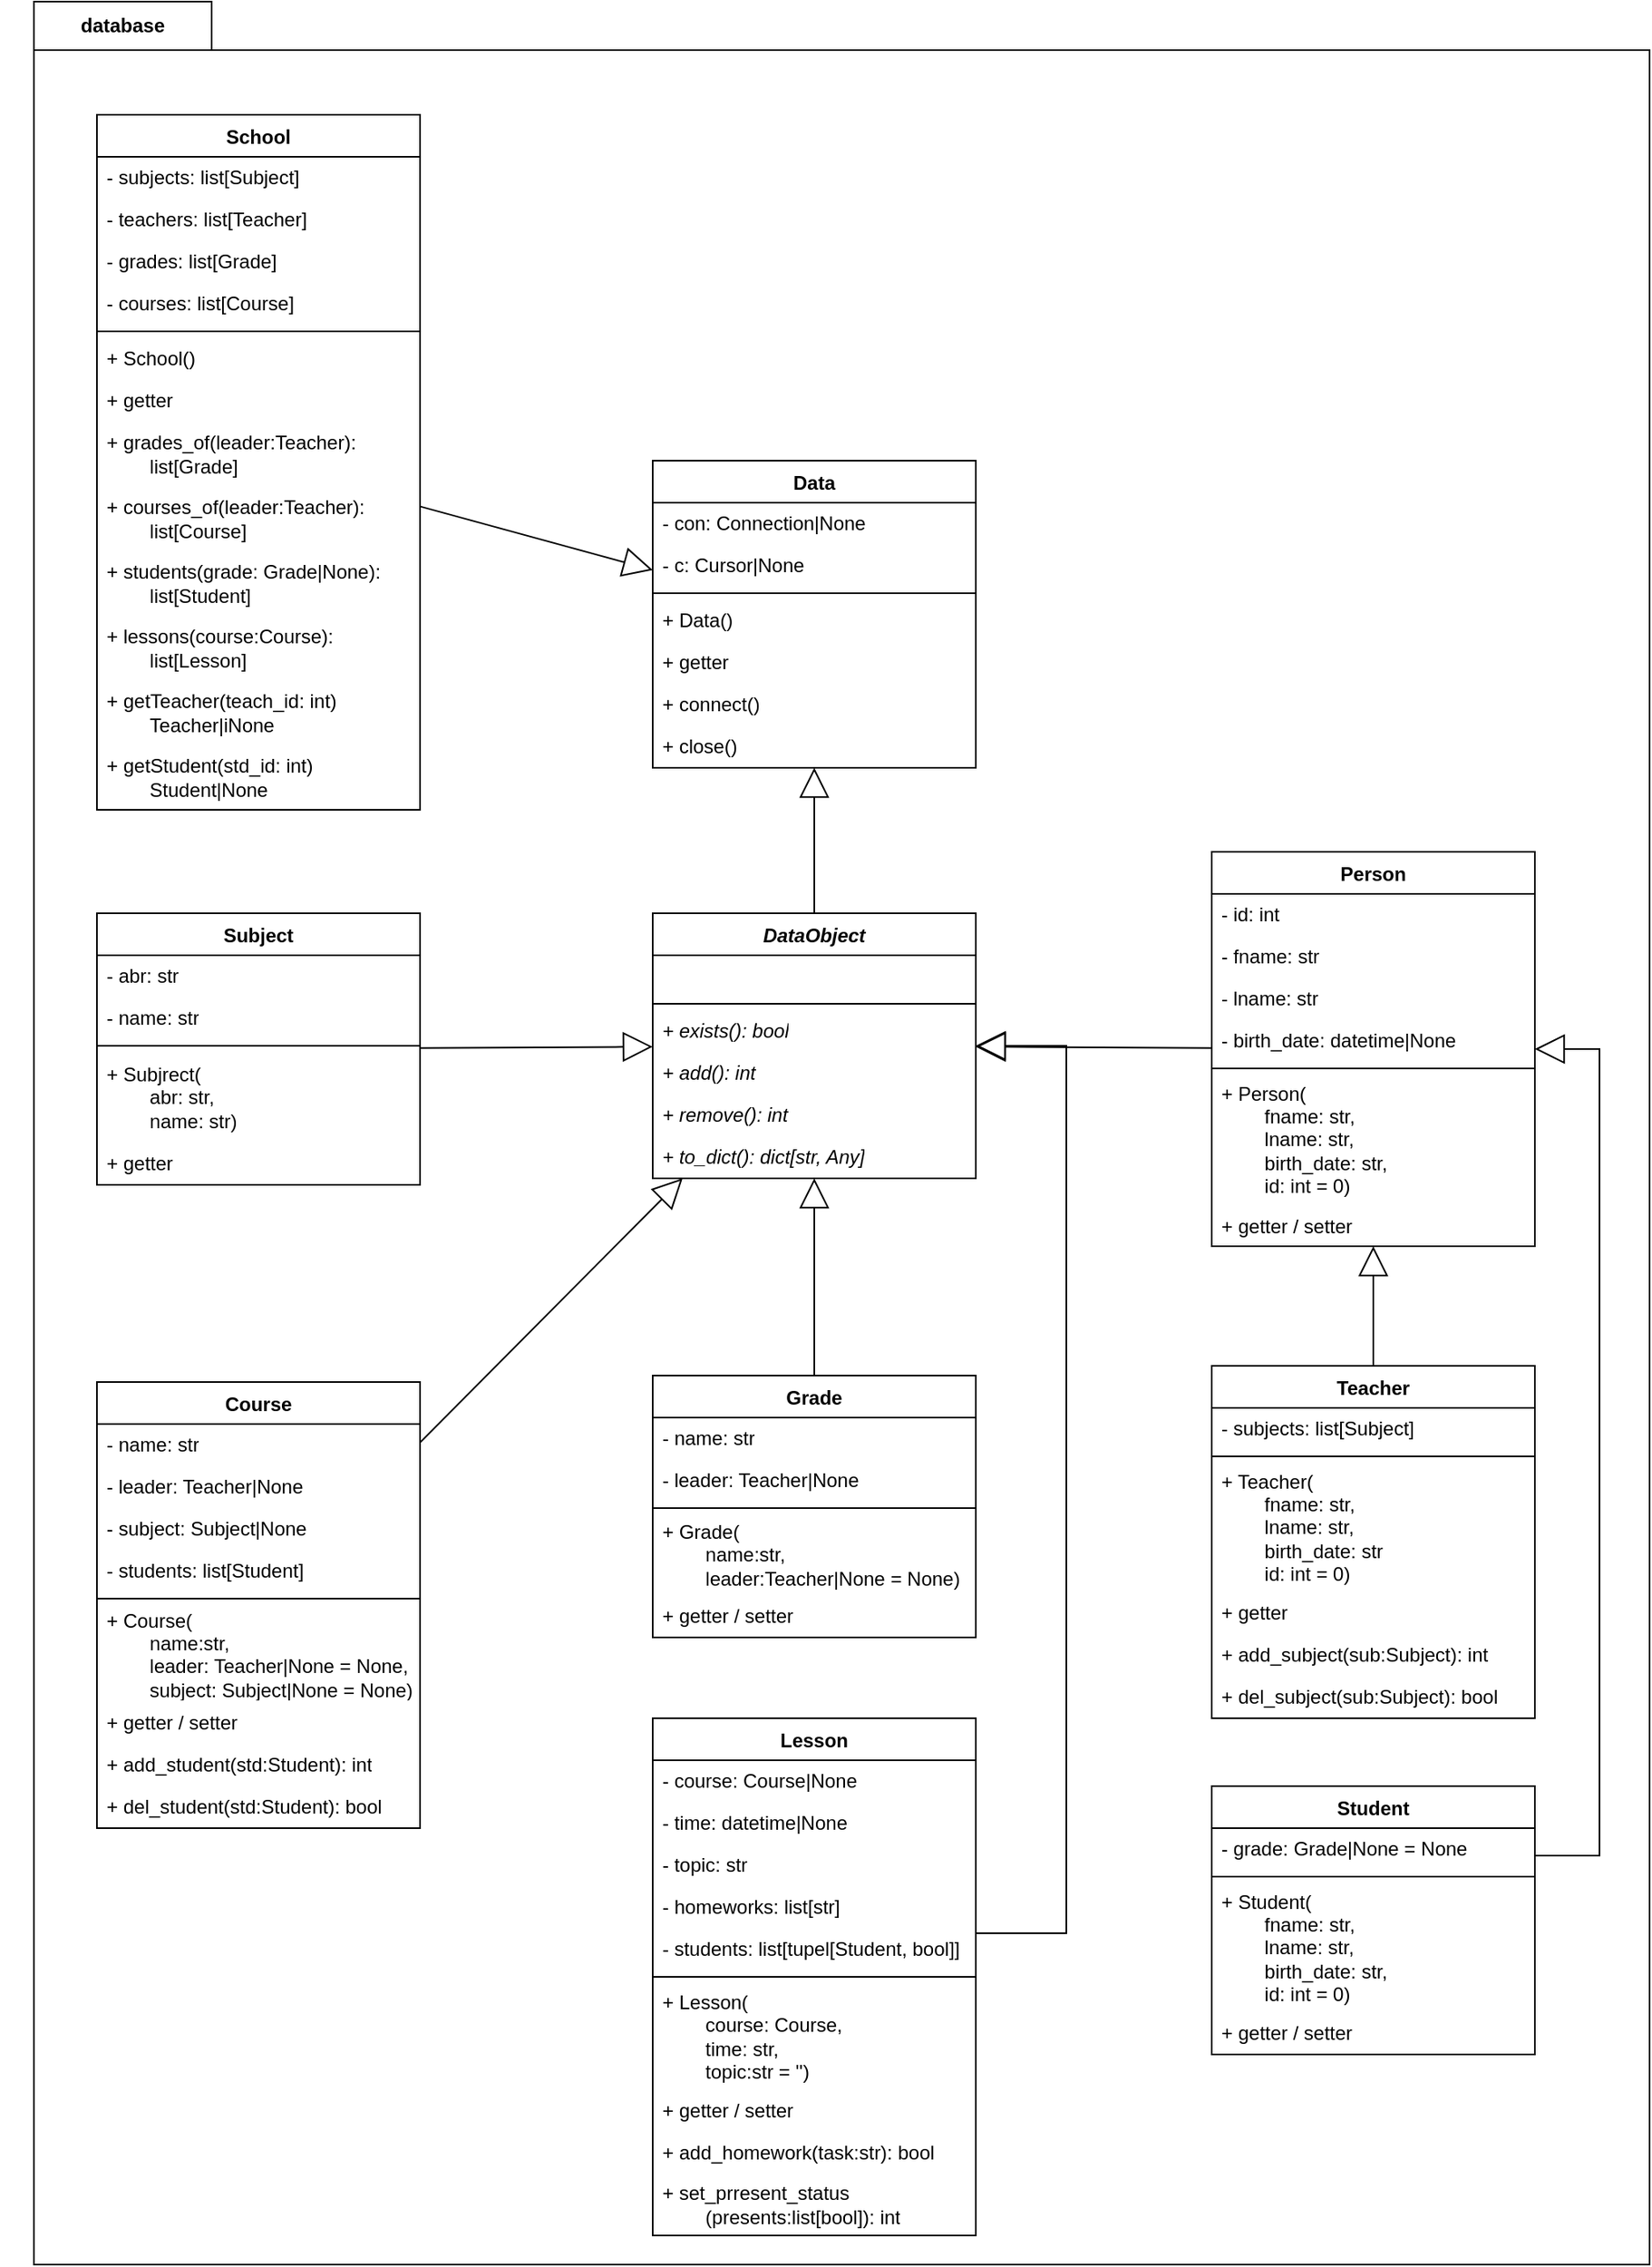 <mxfile version="26.2.14">
  <diagram name="Page-1" id="PVhxKs5UIoAoCetLRb1k">
    <mxGraphModel dx="1773" dy="617" grid="1" gridSize="10" guides="1" tooltips="1" connect="1" arrows="1" fold="1" page="1" pageScale="1" pageWidth="827" pageHeight="1169" math="0" shadow="0">
      <root>
        <mxCell id="0" />
        <mxCell id="1" parent="0" />
        <mxCell id="9JVvJ3Rt9GsTWxerm993-95" value="database" style="shape=folder;fontStyle=1;tabWidth=110;tabHeight=30;tabPosition=left;html=1;boundedLbl=1;labelInHeader=1;container=1;collapsible=0;whiteSpace=wrap;" parent="1" vertex="1">
          <mxGeometry x="-70" y="20" width="1000" height="1400" as="geometry" />
        </mxCell>
        <mxCell id="9JVvJ3Rt9GsTWxerm993-96" value="" style="html=1;strokeColor=none;resizeWidth=1;resizeHeight=1;fillColor=none;part=1;connectable=0;allowArrows=0;deletable=0;whiteSpace=wrap;" parent="9JVvJ3Rt9GsTWxerm993-95" vertex="1">
          <mxGeometry width="1000" relative="1" as="geometry">
            <mxPoint y="30" as="offset" />
          </mxGeometry>
        </mxCell>
        <mxCell id="9JVvJ3Rt9GsTWxerm993-97" value="" style="html=1;strokeColor=none;resizeWidth=1;resizeHeight=1;fillColor=none;part=1;connectable=0;allowArrows=0;deletable=0;whiteSpace=wrap;" parent="1" vertex="1">
          <mxGeometry x="-91" y="194" width="1010" height="6" as="geometry" />
        </mxCell>
        <mxCell id="9JVvJ3Rt9GsTWxerm993-98" value="Course" style="swimlane;fontStyle=1;align=center;verticalAlign=top;childLayout=stackLayout;horizontal=1;startSize=26;horizontalStack=0;resizeParent=1;resizeParentMax=0;resizeLast=0;collapsible=1;marginBottom=0;whiteSpace=wrap;html=1;" parent="1" vertex="1">
          <mxGeometry x="-31" y="874" width="200" height="276" as="geometry" />
        </mxCell>
        <mxCell id="9JVvJ3Rt9GsTWxerm993-99" value="- name: str" style="text;strokeColor=none;fillColor=none;align=left;verticalAlign=middle;spacingLeft=4;spacingRight=4;overflow=hidden;rotatable=0;points=[[0,0.5],[1,0.5]];portConstraint=eastwest;whiteSpace=wrap;html=1;" parent="9JVvJ3Rt9GsTWxerm993-98" vertex="1">
          <mxGeometry y="26" width="200" height="26" as="geometry" />
        </mxCell>
        <mxCell id="9JVvJ3Rt9GsTWxerm993-100" value="- leader: Teacher|None" style="text;strokeColor=none;fillColor=none;align=left;verticalAlign=middle;spacingLeft=4;spacingRight=4;overflow=hidden;rotatable=0;points=[[0,0.5],[1,0.5]];portConstraint=eastwest;whiteSpace=wrap;html=1;" parent="9JVvJ3Rt9GsTWxerm993-98" vertex="1">
          <mxGeometry y="52" width="200" height="26" as="geometry" />
        </mxCell>
        <mxCell id="9JVvJ3Rt9GsTWxerm993-101" value="- subject: Subject|None" style="text;strokeColor=none;fillColor=none;align=left;verticalAlign=middle;spacingLeft=4;spacingRight=4;overflow=hidden;rotatable=0;points=[[0,0.5],[1,0.5]];portConstraint=eastwest;whiteSpace=wrap;html=1;" parent="9JVvJ3Rt9GsTWxerm993-98" vertex="1">
          <mxGeometry y="78" width="200" height="26" as="geometry" />
        </mxCell>
        <mxCell id="9JVvJ3Rt9GsTWxerm993-102" value="- students: list[Student]" style="text;strokeColor=none;fillColor=none;align=left;verticalAlign=middle;spacingLeft=4;spacingRight=4;overflow=hidden;rotatable=0;points=[[0,0.5],[1,0.5]];portConstraint=eastwest;whiteSpace=wrap;html=1;" parent="9JVvJ3Rt9GsTWxerm993-98" vertex="1">
          <mxGeometry y="104" width="200" height="26" as="geometry" />
        </mxCell>
        <mxCell id="9JVvJ3Rt9GsTWxerm993-103" value="" style="line;strokeWidth=1;fillColor=none;align=left;verticalAlign=middle;spacingTop=-1;spacingLeft=3;spacingRight=3;rotatable=0;labelPosition=right;points=[];portConstraint=eastwest;strokeColor=inherit;" parent="9JVvJ3Rt9GsTWxerm993-98" vertex="1">
          <mxGeometry y="130" width="200" height="8" as="geometry" />
        </mxCell>
        <mxCell id="9JVvJ3Rt9GsTWxerm993-104" value="&lt;div&gt;+ Course(&lt;/div&gt;&lt;div&gt;&lt;span style=&quot;white-space: pre;&quot;&gt;&#x9;&lt;/span&gt;name:str,&lt;/div&gt;&lt;div&gt;&lt;span style=&quot;white-space: pre;&quot;&gt;&#x9;&lt;/span&gt;leader: Teacher|None = None,&lt;/div&gt;&lt;div&gt;&lt;span style=&quot;white-space: pre;&quot;&gt;&#x9;&lt;/span&gt;subject: Subject|None = None)&lt;br&gt;&lt;/div&gt;" style="text;strokeColor=none;fillColor=none;align=left;verticalAlign=middle;spacingLeft=4;spacingRight=4;overflow=hidden;rotatable=0;points=[[0,0.5],[1,0.5]];portConstraint=eastwest;whiteSpace=wrap;html=1;" parent="9JVvJ3Rt9GsTWxerm993-98" vertex="1">
          <mxGeometry y="138" width="200" height="60" as="geometry" />
        </mxCell>
        <mxCell id="9JVvJ3Rt9GsTWxerm993-105" value="+ getter / setter" style="text;strokeColor=none;fillColor=none;align=left;verticalAlign=middle;spacingLeft=4;spacingRight=4;overflow=hidden;rotatable=0;points=[[0,0.5],[1,0.5]];portConstraint=eastwest;whiteSpace=wrap;html=1;" parent="9JVvJ3Rt9GsTWxerm993-98" vertex="1">
          <mxGeometry y="198" width="200" height="26" as="geometry" />
        </mxCell>
        <mxCell id="9JVvJ3Rt9GsTWxerm993-106" value="+ add_student(std:Student): int" style="text;strokeColor=none;fillColor=none;align=left;verticalAlign=middle;spacingLeft=4;spacingRight=4;overflow=hidden;rotatable=0;points=[[0,0.5],[1,0.5]];portConstraint=eastwest;whiteSpace=wrap;html=1;" parent="9JVvJ3Rt9GsTWxerm993-98" vertex="1">
          <mxGeometry y="224" width="200" height="26" as="geometry" />
        </mxCell>
        <mxCell id="9JVvJ3Rt9GsTWxerm993-107" value="+ del_student(std:Student): bool" style="text;strokeColor=none;fillColor=none;align=left;verticalAlign=middle;spacingLeft=4;spacingRight=4;overflow=hidden;rotatable=0;points=[[0,0.5],[1,0.5]];portConstraint=eastwest;whiteSpace=wrap;html=1;" parent="9JVvJ3Rt9GsTWxerm993-98" vertex="1">
          <mxGeometry y="250" width="200" height="26" as="geometry" />
        </mxCell>
        <mxCell id="9JVvJ3Rt9GsTWxerm993-108" value="Student" style="swimlane;fontStyle=1;align=center;verticalAlign=top;childLayout=stackLayout;horizontal=1;startSize=26;horizontalStack=0;resizeParent=1;resizeParentMax=0;resizeLast=0;collapsible=1;marginBottom=0;whiteSpace=wrap;html=1;" parent="1" vertex="1">
          <mxGeometry x="659" y="1124" width="200" height="166" as="geometry" />
        </mxCell>
        <mxCell id="9JVvJ3Rt9GsTWxerm993-109" value="- grade: Grade|None = None" style="text;strokeColor=none;fillColor=none;align=left;verticalAlign=middle;spacingLeft=4;spacingRight=4;overflow=hidden;rotatable=0;points=[[0,0.5],[1,0.5]];portConstraint=eastwest;whiteSpace=wrap;html=1;" parent="9JVvJ3Rt9GsTWxerm993-108" vertex="1">
          <mxGeometry y="26" width="200" height="26" as="geometry" />
        </mxCell>
        <mxCell id="9JVvJ3Rt9GsTWxerm993-110" value="" style="line;strokeWidth=1;fillColor=none;align=left;verticalAlign=middle;spacingTop=-1;spacingLeft=3;spacingRight=3;rotatable=0;labelPosition=right;points=[];portConstraint=eastwest;strokeColor=inherit;" parent="9JVvJ3Rt9GsTWxerm993-108" vertex="1">
          <mxGeometry y="52" width="200" height="8" as="geometry" />
        </mxCell>
        <mxCell id="9JVvJ3Rt9GsTWxerm993-111" value="&lt;div&gt;+ Student(&lt;/div&gt;&lt;div&gt;&lt;span style=&quot;white-space: pre;&quot;&gt;&#x9;&lt;/span&gt;fname: str,&lt;/div&gt;&lt;div&gt;&lt;span style=&quot;white-space: pre;&quot;&gt;&#x9;&lt;/span&gt;lname: str,&lt;/div&gt;&lt;div&gt;&lt;span style=&quot;white-space: pre;&quot;&gt;&#x9;&lt;/span&gt;birth_date: str,&lt;/div&gt;&lt;div&gt;&lt;span style=&quot;white-space: pre;&quot;&gt;&#x9;&lt;/span&gt;id: int = 0)&lt;br&gt;&lt;/div&gt;" style="text;strokeColor=none;fillColor=none;align=left;verticalAlign=middle;spacingLeft=4;spacingRight=4;overflow=hidden;rotatable=0;points=[[0,0.5],[1,0.5]];portConstraint=eastwest;whiteSpace=wrap;html=1;" parent="9JVvJ3Rt9GsTWxerm993-108" vertex="1">
          <mxGeometry y="60" width="200" height="80" as="geometry" />
        </mxCell>
        <mxCell id="9JVvJ3Rt9GsTWxerm993-112" value="+ getter / setter" style="text;strokeColor=none;fillColor=none;align=left;verticalAlign=middle;spacingLeft=4;spacingRight=4;overflow=hidden;rotatable=0;points=[[0,0.5],[1,0.5]];portConstraint=eastwest;whiteSpace=wrap;html=1;" parent="9JVvJ3Rt9GsTWxerm993-108" vertex="1">
          <mxGeometry y="140" width="200" height="26" as="geometry" />
        </mxCell>
        <mxCell id="9JVvJ3Rt9GsTWxerm993-113" value="Data" style="swimlane;fontStyle=1;align=center;verticalAlign=top;childLayout=stackLayout;horizontal=1;startSize=26;horizontalStack=0;resizeParent=1;resizeParentMax=0;resizeLast=0;collapsible=1;marginBottom=0;whiteSpace=wrap;html=1;" parent="1" vertex="1">
          <mxGeometry x="313" y="304" width="200" height="190" as="geometry" />
        </mxCell>
        <mxCell id="9JVvJ3Rt9GsTWxerm993-115" value="- con: Connection|None" style="text;strokeColor=none;fillColor=none;align=left;verticalAlign=middle;spacingLeft=4;spacingRight=4;overflow=hidden;rotatable=0;points=[[0,0.5],[1,0.5]];portConstraint=eastwest;whiteSpace=wrap;html=1;" parent="9JVvJ3Rt9GsTWxerm993-113" vertex="1">
          <mxGeometry y="26" width="200" height="26" as="geometry" />
        </mxCell>
        <mxCell id="9JVvJ3Rt9GsTWxerm993-116" value="- c: Cursor|None" style="text;strokeColor=none;fillColor=none;align=left;verticalAlign=middle;spacingLeft=4;spacingRight=4;overflow=hidden;rotatable=0;points=[[0,0.5],[1,0.5]];portConstraint=eastwest;whiteSpace=wrap;html=1;" parent="9JVvJ3Rt9GsTWxerm993-113" vertex="1">
          <mxGeometry y="52" width="200" height="26" as="geometry" />
        </mxCell>
        <mxCell id="9JVvJ3Rt9GsTWxerm993-117" value="" style="line;strokeWidth=1;fillColor=none;align=left;verticalAlign=middle;spacingTop=-1;spacingLeft=3;spacingRight=3;rotatable=0;labelPosition=right;points=[];portConstraint=eastwest;strokeColor=inherit;" parent="9JVvJ3Rt9GsTWxerm993-113" vertex="1">
          <mxGeometry y="78" width="200" height="8" as="geometry" />
        </mxCell>
        <mxCell id="9JVvJ3Rt9GsTWxerm993-118" value="+ Data()" style="text;strokeColor=none;fillColor=none;align=left;verticalAlign=middle;spacingLeft=4;spacingRight=4;overflow=hidden;rotatable=0;points=[[0,0.5],[1,0.5]];portConstraint=eastwest;whiteSpace=wrap;html=1;" parent="9JVvJ3Rt9GsTWxerm993-113" vertex="1">
          <mxGeometry y="86" width="200" height="26" as="geometry" />
        </mxCell>
        <mxCell id="9JVvJ3Rt9GsTWxerm993-119" value="+ getter" style="text;strokeColor=none;fillColor=none;align=left;verticalAlign=middle;spacingLeft=4;spacingRight=4;overflow=hidden;rotatable=0;points=[[0,0.5],[1,0.5]];portConstraint=eastwest;whiteSpace=wrap;html=1;" parent="9JVvJ3Rt9GsTWxerm993-113" vertex="1">
          <mxGeometry y="112" width="200" height="26" as="geometry" />
        </mxCell>
        <mxCell id="9JVvJ3Rt9GsTWxerm993-120" value="+ connect()" style="text;strokeColor=none;fillColor=none;align=left;verticalAlign=middle;spacingLeft=4;spacingRight=4;overflow=hidden;rotatable=0;points=[[0,0.5],[1,0.5]];portConstraint=eastwest;whiteSpace=wrap;html=1;" parent="9JVvJ3Rt9GsTWxerm993-113" vertex="1">
          <mxGeometry y="138" width="200" height="26" as="geometry" />
        </mxCell>
        <mxCell id="9JVvJ3Rt9GsTWxerm993-121" value="+ close()" style="text;strokeColor=none;fillColor=none;align=left;verticalAlign=middle;spacingLeft=4;spacingRight=4;overflow=hidden;rotatable=0;points=[[0,0.5],[1,0.5]];portConstraint=eastwest;whiteSpace=wrap;html=1;" parent="9JVvJ3Rt9GsTWxerm993-113" vertex="1">
          <mxGeometry y="164" width="200" height="26" as="geometry" />
        </mxCell>
        <mxCell id="9JVvJ3Rt9GsTWxerm993-122" value="DataObject" style="swimlane;fontStyle=3;align=center;verticalAlign=top;childLayout=stackLayout;horizontal=1;startSize=26;horizontalStack=0;resizeParent=1;resizeParentMax=0;resizeLast=0;collapsible=1;marginBottom=0;whiteSpace=wrap;html=1;" parent="1" vertex="1">
          <mxGeometry x="313" y="584" width="200" height="164" as="geometry" />
        </mxCell>
        <mxCell id="9JVvJ3Rt9GsTWxerm993-123" value="&amp;nbsp;" style="text;strokeColor=none;fillColor=none;align=left;verticalAlign=middle;spacingLeft=4;spacingRight=4;overflow=hidden;rotatable=0;points=[[0,0.5],[1,0.5]];portConstraint=eastwest;whiteSpace=wrap;html=1;" parent="9JVvJ3Rt9GsTWxerm993-122" vertex="1">
          <mxGeometry y="26" width="200" height="26" as="geometry" />
        </mxCell>
        <mxCell id="9JVvJ3Rt9GsTWxerm993-124" value="" style="line;strokeWidth=1;fillColor=none;align=left;verticalAlign=middle;spacingTop=-1;spacingLeft=3;spacingRight=3;rotatable=0;labelPosition=right;points=[];portConstraint=eastwest;strokeColor=inherit;" parent="9JVvJ3Rt9GsTWxerm993-122" vertex="1">
          <mxGeometry y="52" width="200" height="8" as="geometry" />
        </mxCell>
        <mxCell id="9JVvJ3Rt9GsTWxerm993-125" value="+ exists(): bool" style="text;strokeColor=none;fillColor=none;align=left;verticalAlign=middle;spacingLeft=4;spacingRight=4;overflow=hidden;rotatable=0;points=[[0,0.5],[1,0.5]];portConstraint=eastwest;whiteSpace=wrap;html=1;fontStyle=2" parent="9JVvJ3Rt9GsTWxerm993-122" vertex="1">
          <mxGeometry y="60" width="200" height="26" as="geometry" />
        </mxCell>
        <mxCell id="9JVvJ3Rt9GsTWxerm993-126" value="+ add(): int" style="text;strokeColor=none;fillColor=none;align=left;verticalAlign=middle;spacingLeft=4;spacingRight=4;overflow=hidden;rotatable=0;points=[[0,0.5],[1,0.5]];portConstraint=eastwest;whiteSpace=wrap;html=1;fontStyle=2" parent="9JVvJ3Rt9GsTWxerm993-122" vertex="1">
          <mxGeometry y="86" width="200" height="26" as="geometry" />
        </mxCell>
        <mxCell id="9JVvJ3Rt9GsTWxerm993-127" value="+ remove(): int" style="text;strokeColor=none;fillColor=none;align=left;verticalAlign=middle;spacingLeft=4;spacingRight=4;overflow=hidden;rotatable=0;points=[[0,0.5],[1,0.5]];portConstraint=eastwest;whiteSpace=wrap;html=1;fontStyle=2" parent="9JVvJ3Rt9GsTWxerm993-122" vertex="1">
          <mxGeometry y="112" width="200" height="26" as="geometry" />
        </mxCell>
        <mxCell id="9JVvJ3Rt9GsTWxerm993-128" value="+ to_dict(): dict[str, Any]" style="text;strokeColor=none;fillColor=none;align=left;verticalAlign=middle;spacingLeft=4;spacingRight=4;overflow=hidden;rotatable=0;points=[[0,0.5],[1,0.5]];portConstraint=eastwest;whiteSpace=wrap;html=1;fontStyle=2" parent="9JVvJ3Rt9GsTWxerm993-122" vertex="1">
          <mxGeometry y="138" width="200" height="26" as="geometry" />
        </mxCell>
        <mxCell id="9JVvJ3Rt9GsTWxerm993-129" value="" style="endArrow=block;endSize=16;endFill=0;html=1;rounded=0;edgeStyle=orthogonalEdgeStyle;" parent="1" source="9JVvJ3Rt9GsTWxerm993-108" target="9JVvJ3Rt9GsTWxerm993-138" edge="1">
          <mxGeometry width="160" relative="1" as="geometry">
            <mxPoint x="603" y="1044" as="sourcePoint" />
            <mxPoint x="763" y="1044" as="targetPoint" />
            <Array as="points">
              <mxPoint x="899" y="1167" />
              <mxPoint x="899" y="668" />
            </Array>
          </mxGeometry>
        </mxCell>
        <mxCell id="9JVvJ3Rt9GsTWxerm993-130" value="" style="endArrow=block;endSize=16;endFill=0;html=1;rounded=0;" parent="1" source="9JVvJ3Rt9GsTWxerm993-122" target="9JVvJ3Rt9GsTWxerm993-113" edge="1">
          <mxGeometry width="160" relative="1" as="geometry">
            <mxPoint x="309" y="694" as="sourcePoint" />
            <mxPoint x="469" y="694" as="targetPoint" />
          </mxGeometry>
        </mxCell>
        <mxCell id="9JVvJ3Rt9GsTWxerm993-131" value="Subject" style="swimlane;fontStyle=1;align=center;verticalAlign=top;childLayout=stackLayout;horizontal=1;startSize=26;horizontalStack=0;resizeParent=1;resizeParentMax=0;resizeLast=0;collapsible=1;marginBottom=0;whiteSpace=wrap;html=1;" parent="1" vertex="1">
          <mxGeometry x="-31" y="584" width="200" height="168" as="geometry" />
        </mxCell>
        <mxCell id="9JVvJ3Rt9GsTWxerm993-132" value="- abr: str" style="text;strokeColor=none;fillColor=none;align=left;verticalAlign=middle;spacingLeft=4;spacingRight=4;overflow=hidden;rotatable=0;points=[[0,0.5],[1,0.5]];portConstraint=eastwest;whiteSpace=wrap;html=1;" parent="9JVvJ3Rt9GsTWxerm993-131" vertex="1">
          <mxGeometry y="26" width="200" height="26" as="geometry" />
        </mxCell>
        <mxCell id="9JVvJ3Rt9GsTWxerm993-133" value="- name: str" style="text;strokeColor=none;fillColor=none;align=left;verticalAlign=middle;spacingLeft=4;spacingRight=4;overflow=hidden;rotatable=0;points=[[0,0.5],[1,0.5]];portConstraint=eastwest;whiteSpace=wrap;html=1;" parent="9JVvJ3Rt9GsTWxerm993-131" vertex="1">
          <mxGeometry y="52" width="200" height="26" as="geometry" />
        </mxCell>
        <mxCell id="9JVvJ3Rt9GsTWxerm993-134" value="" style="line;strokeWidth=1;fillColor=none;align=left;verticalAlign=middle;spacingTop=-1;spacingLeft=3;spacingRight=3;rotatable=0;labelPosition=right;points=[];portConstraint=eastwest;strokeColor=inherit;" parent="9JVvJ3Rt9GsTWxerm993-131" vertex="1">
          <mxGeometry y="78" width="200" height="8" as="geometry" />
        </mxCell>
        <mxCell id="9JVvJ3Rt9GsTWxerm993-135" value="&lt;div&gt;+ Subjrect(&lt;/div&gt;&lt;div&gt;&lt;span style=&quot;white-space: pre;&quot;&gt;&#x9;&lt;/span&gt;abr: str,&lt;/div&gt;&lt;div&gt;&lt;span style=&quot;white-space: pre;&quot;&gt;&#x9;&lt;/span&gt;name: str)&lt;br&gt;&lt;/div&gt;" style="text;strokeColor=none;fillColor=none;align=left;verticalAlign=middle;spacingLeft=4;spacingRight=4;overflow=hidden;rotatable=0;points=[[0,0.5],[1,0.5]];portConstraint=eastwest;whiteSpace=wrap;html=1;" parent="9JVvJ3Rt9GsTWxerm993-131" vertex="1">
          <mxGeometry y="86" width="200" height="56" as="geometry" />
        </mxCell>
        <mxCell id="9JVvJ3Rt9GsTWxerm993-136" value="+ getter" style="text;strokeColor=none;fillColor=none;align=left;verticalAlign=middle;spacingLeft=4;spacingRight=4;overflow=hidden;rotatable=0;points=[[0,0.5],[1,0.5]];portConstraint=eastwest;whiteSpace=wrap;html=1;" parent="9JVvJ3Rt9GsTWxerm993-131" vertex="1">
          <mxGeometry y="142" width="200" height="26" as="geometry" />
        </mxCell>
        <mxCell id="9JVvJ3Rt9GsTWxerm993-137" value="" style="endArrow=block;endSize=16;endFill=0;html=1;rounded=0;" parent="1" source="9JVvJ3Rt9GsTWxerm993-131" target="9JVvJ3Rt9GsTWxerm993-122" edge="1">
          <mxGeometry width="160" relative="1" as="geometry">
            <mxPoint x="119" y="704" as="sourcePoint" />
            <mxPoint x="279" y="704" as="targetPoint" />
          </mxGeometry>
        </mxCell>
        <mxCell id="9JVvJ3Rt9GsTWxerm993-138" value="Person" style="swimlane;fontStyle=1;align=center;verticalAlign=top;childLayout=stackLayout;horizontal=1;startSize=26;horizontalStack=0;resizeParent=1;resizeParentMax=0;resizeLast=0;collapsible=1;marginBottom=0;whiteSpace=wrap;html=1;" parent="1" vertex="1">
          <mxGeometry x="659" y="546" width="200" height="244" as="geometry" />
        </mxCell>
        <mxCell id="9JVvJ3Rt9GsTWxerm993-139" value="- id: int" style="text;strokeColor=none;fillColor=none;align=left;verticalAlign=middle;spacingLeft=4;spacingRight=4;overflow=hidden;rotatable=0;points=[[0,0.5],[1,0.5]];portConstraint=eastwest;whiteSpace=wrap;html=1;" parent="9JVvJ3Rt9GsTWxerm993-138" vertex="1">
          <mxGeometry y="26" width="200" height="26" as="geometry" />
        </mxCell>
        <mxCell id="9JVvJ3Rt9GsTWxerm993-140" value="- fname: str" style="text;strokeColor=none;fillColor=none;align=left;verticalAlign=middle;spacingLeft=4;spacingRight=4;overflow=hidden;rotatable=0;points=[[0,0.5],[1,0.5]];portConstraint=eastwest;whiteSpace=wrap;html=1;" parent="9JVvJ3Rt9GsTWxerm993-138" vertex="1">
          <mxGeometry y="52" width="200" height="26" as="geometry" />
        </mxCell>
        <mxCell id="9JVvJ3Rt9GsTWxerm993-141" value="- lname: str" style="text;strokeColor=none;fillColor=none;align=left;verticalAlign=middle;spacingLeft=4;spacingRight=4;overflow=hidden;rotatable=0;points=[[0,0.5],[1,0.5]];portConstraint=eastwest;whiteSpace=wrap;html=1;" parent="9JVvJ3Rt9GsTWxerm993-138" vertex="1">
          <mxGeometry y="78" width="200" height="26" as="geometry" />
        </mxCell>
        <mxCell id="9JVvJ3Rt9GsTWxerm993-142" value="- birth_date: datetime|None" style="text;strokeColor=none;fillColor=none;align=left;verticalAlign=middle;spacingLeft=4;spacingRight=4;overflow=hidden;rotatable=0;points=[[0,0.5],[1,0.5]];portConstraint=eastwest;whiteSpace=wrap;html=1;" parent="9JVvJ3Rt9GsTWxerm993-138" vertex="1">
          <mxGeometry y="104" width="200" height="26" as="geometry" />
        </mxCell>
        <mxCell id="9JVvJ3Rt9GsTWxerm993-143" value="" style="line;strokeWidth=1;fillColor=none;align=left;verticalAlign=middle;spacingTop=-1;spacingLeft=3;spacingRight=3;rotatable=0;labelPosition=right;points=[];portConstraint=eastwest;strokeColor=inherit;" parent="9JVvJ3Rt9GsTWxerm993-138" vertex="1">
          <mxGeometry y="130" width="200" height="8" as="geometry" />
        </mxCell>
        <mxCell id="9JVvJ3Rt9GsTWxerm993-144" value="&lt;div&gt;+ Person(&lt;/div&gt;&lt;div&gt;&lt;span style=&quot;white-space: pre;&quot;&gt;&#x9;&lt;/span&gt;fname: str,&lt;/div&gt;&lt;div&gt;&lt;span style=&quot;white-space: pre;&quot;&gt;&#x9;&lt;/span&gt;lname: str,&lt;/div&gt;&lt;div&gt;&lt;span style=&quot;white-space: pre;&quot;&gt;&#x9;&lt;/span&gt;birth_date: str,&lt;/div&gt;&lt;div&gt;&lt;span style=&quot;white-space: pre;&quot;&gt;&#x9;&lt;/span&gt;id: int = 0)&lt;br&gt;&lt;/div&gt;" style="text;strokeColor=none;fillColor=none;align=left;verticalAlign=middle;spacingLeft=4;spacingRight=4;overflow=hidden;rotatable=0;points=[[0,0.5],[1,0.5]];portConstraint=eastwest;whiteSpace=wrap;html=1;" parent="9JVvJ3Rt9GsTWxerm993-138" vertex="1">
          <mxGeometry y="138" width="200" height="80" as="geometry" />
        </mxCell>
        <mxCell id="9JVvJ3Rt9GsTWxerm993-145" value="+ getter / setter" style="text;strokeColor=none;fillColor=none;align=left;verticalAlign=top;spacingLeft=4;spacingRight=4;overflow=hidden;rotatable=0;points=[[0,0.5],[1,0.5]];portConstraint=eastwest;whiteSpace=wrap;html=1;" parent="9JVvJ3Rt9GsTWxerm993-138" vertex="1">
          <mxGeometry y="218" width="200" height="26" as="geometry" />
        </mxCell>
        <mxCell id="9JVvJ3Rt9GsTWxerm993-146" value="" style="endArrow=block;endSize=16;endFill=0;html=1;rounded=0;" parent="1" source="9JVvJ3Rt9GsTWxerm993-138" target="9JVvJ3Rt9GsTWxerm993-122" edge="1">
          <mxGeometry width="160" relative="1" as="geometry">
            <mxPoint x="413" y="814" as="sourcePoint" />
            <mxPoint x="573" y="814" as="targetPoint" />
          </mxGeometry>
        </mxCell>
        <mxCell id="9JVvJ3Rt9GsTWxerm993-147" value="Teacher" style="swimlane;fontStyle=1;align=center;verticalAlign=top;childLayout=stackLayout;horizontal=1;startSize=26;horizontalStack=0;resizeParent=1;resizeParentMax=0;resizeLast=0;collapsible=1;marginBottom=0;whiteSpace=wrap;html=1;" parent="1" vertex="1">
          <mxGeometry x="659" y="864" width="200" height="218" as="geometry" />
        </mxCell>
        <mxCell id="9JVvJ3Rt9GsTWxerm993-148" value="- subjects: list[Subject]" style="text;strokeColor=none;fillColor=none;align=left;verticalAlign=middle;spacingLeft=4;spacingRight=4;overflow=hidden;rotatable=0;points=[[0,0.5],[1,0.5]];portConstraint=eastwest;whiteSpace=wrap;html=1;" parent="9JVvJ3Rt9GsTWxerm993-147" vertex="1">
          <mxGeometry y="26" width="200" height="26" as="geometry" />
        </mxCell>
        <mxCell id="9JVvJ3Rt9GsTWxerm993-149" value="" style="line;strokeWidth=1;fillColor=none;align=left;verticalAlign=middle;spacingTop=-1;spacingLeft=3;spacingRight=3;rotatable=0;labelPosition=right;points=[];portConstraint=eastwest;strokeColor=inherit;" parent="9JVvJ3Rt9GsTWxerm993-147" vertex="1">
          <mxGeometry y="52" width="200" height="8" as="geometry" />
        </mxCell>
        <mxCell id="9JVvJ3Rt9GsTWxerm993-150" value="&lt;div&gt;+ Teacher(&lt;/div&gt;&lt;div&gt;&lt;span style=&quot;white-space: pre;&quot;&gt;&#x9;&lt;/span&gt;fname: str,&lt;/div&gt;&lt;div&gt;&lt;span style=&quot;white-space: pre;&quot;&gt;&#x9;&lt;/span&gt;lname: str,&lt;/div&gt;&lt;div&gt;&lt;span style=&quot;white-space: pre;&quot;&gt;&#x9;&lt;/span&gt;birth_date: str&lt;/div&gt;&lt;div&gt;&lt;span style=&quot;white-space: pre;&quot;&gt;&#x9;&lt;/span&gt;id: int = 0)&lt;br&gt;&lt;/div&gt;" style="text;strokeColor=none;fillColor=none;align=left;verticalAlign=middle;spacingLeft=4;spacingRight=4;overflow=hidden;rotatable=0;points=[[0,0.5],[1,0.5]];portConstraint=eastwest;whiteSpace=wrap;html=1;" parent="9JVvJ3Rt9GsTWxerm993-147" vertex="1">
          <mxGeometry y="60" width="200" height="80" as="geometry" />
        </mxCell>
        <mxCell id="9JVvJ3Rt9GsTWxerm993-151" value="+ getter" style="text;strokeColor=none;fillColor=none;align=left;verticalAlign=middle;spacingLeft=4;spacingRight=4;overflow=hidden;rotatable=0;points=[[0,0.5],[1,0.5]];portConstraint=eastwest;whiteSpace=wrap;html=1;" parent="9JVvJ3Rt9GsTWxerm993-147" vertex="1">
          <mxGeometry y="140" width="200" height="26" as="geometry" />
        </mxCell>
        <mxCell id="9JVvJ3Rt9GsTWxerm993-152" value="+ add_subject(sub:Subject): int" style="text;strokeColor=none;fillColor=none;align=left;verticalAlign=middle;spacingLeft=4;spacingRight=4;overflow=hidden;rotatable=0;points=[[0,0.5],[1,0.5]];portConstraint=eastwest;whiteSpace=wrap;html=1;" parent="9JVvJ3Rt9GsTWxerm993-147" vertex="1">
          <mxGeometry y="166" width="200" height="26" as="geometry" />
        </mxCell>
        <mxCell id="9JVvJ3Rt9GsTWxerm993-153" value="+ del_subject(sub:Subject): bool" style="text;strokeColor=none;fillColor=none;align=left;verticalAlign=middle;spacingLeft=4;spacingRight=4;overflow=hidden;rotatable=0;points=[[0,0.5],[1,0.5]];portConstraint=eastwest;whiteSpace=wrap;html=1;" parent="9JVvJ3Rt9GsTWxerm993-147" vertex="1">
          <mxGeometry y="192" width="200" height="26" as="geometry" />
        </mxCell>
        <mxCell id="9JVvJ3Rt9GsTWxerm993-154" value="" style="endArrow=block;endSize=16;endFill=0;html=1;rounded=0;" parent="1" source="9JVvJ3Rt9GsTWxerm993-147" target="9JVvJ3Rt9GsTWxerm993-138" edge="1">
          <mxGeometry width="160" relative="1" as="geometry">
            <mxPoint x="603" y="804" as="sourcePoint" />
            <mxPoint x="763" y="804" as="targetPoint" />
          </mxGeometry>
        </mxCell>
        <mxCell id="9JVvJ3Rt9GsTWxerm993-155" value="Grade" style="swimlane;fontStyle=1;align=center;verticalAlign=top;childLayout=stackLayout;horizontal=1;startSize=26;horizontalStack=0;resizeParent=1;resizeParentMax=0;resizeLast=0;collapsible=1;marginBottom=0;whiteSpace=wrap;html=1;" parent="1" vertex="1">
          <mxGeometry x="313" y="870" width="200" height="162" as="geometry" />
        </mxCell>
        <mxCell id="9JVvJ3Rt9GsTWxerm993-156" value="- name: str" style="text;strokeColor=none;fillColor=none;align=left;verticalAlign=middle;spacingLeft=4;spacingRight=4;overflow=hidden;rotatable=0;points=[[0,0.5],[1,0.5]];portConstraint=eastwest;whiteSpace=wrap;html=1;" parent="9JVvJ3Rt9GsTWxerm993-155" vertex="1">
          <mxGeometry y="26" width="200" height="26" as="geometry" />
        </mxCell>
        <mxCell id="9JVvJ3Rt9GsTWxerm993-157" value="- leader: Teacher|None" style="text;strokeColor=none;fillColor=none;align=left;verticalAlign=middle;spacingLeft=4;spacingRight=4;overflow=hidden;rotatable=0;points=[[0,0.5],[1,0.5]];portConstraint=eastwest;whiteSpace=wrap;html=1;" parent="9JVvJ3Rt9GsTWxerm993-155" vertex="1">
          <mxGeometry y="52" width="200" height="26" as="geometry" />
        </mxCell>
        <mxCell id="9JVvJ3Rt9GsTWxerm993-158" value="" style="line;strokeWidth=1;fillColor=none;align=left;verticalAlign=middle;spacingTop=-1;spacingLeft=3;spacingRight=3;rotatable=0;labelPosition=right;points=[];portConstraint=eastwest;strokeColor=inherit;" parent="9JVvJ3Rt9GsTWxerm993-155" vertex="1">
          <mxGeometry y="78" width="200" height="8" as="geometry" />
        </mxCell>
        <mxCell id="9JVvJ3Rt9GsTWxerm993-159" value="&lt;div&gt;+ Grade(&lt;/div&gt;&lt;div&gt;&lt;span style=&quot;white-space: pre;&quot;&gt;&#x9;&lt;/span&gt;name:str,&lt;/div&gt;&lt;div&gt;&lt;span style=&quot;white-space: pre;&quot;&gt;&#x9;&lt;/span&gt;leader:Teacher|None = None)&lt;/div&gt;" style="text;strokeColor=none;fillColor=none;align=left;verticalAlign=middle;spacingLeft=4;spacingRight=4;overflow=hidden;rotatable=0;points=[[0,0.5],[1,0.5]];portConstraint=eastwest;whiteSpace=wrap;html=1;" parent="9JVvJ3Rt9GsTWxerm993-155" vertex="1">
          <mxGeometry y="86" width="200" height="50" as="geometry" />
        </mxCell>
        <mxCell id="9JVvJ3Rt9GsTWxerm993-160" value="+ getter / setter" style="text;strokeColor=none;fillColor=none;align=left;verticalAlign=middle;spacingLeft=4;spacingRight=4;overflow=hidden;rotatable=0;points=[[0,0.5],[1,0.5]];portConstraint=eastwest;whiteSpace=wrap;html=1;" parent="9JVvJ3Rt9GsTWxerm993-155" vertex="1">
          <mxGeometry y="136" width="200" height="26" as="geometry" />
        </mxCell>
        <mxCell id="9JVvJ3Rt9GsTWxerm993-161" value="" style="endArrow=block;endSize=16;endFill=0;html=1;rounded=0;" parent="1" source="9JVvJ3Rt9GsTWxerm993-155" target="9JVvJ3Rt9GsTWxerm993-122" edge="1">
          <mxGeometry width="160" relative="1" as="geometry">
            <mxPoint x="257" y="790" as="sourcePoint" />
            <mxPoint x="417" y="790" as="targetPoint" />
          </mxGeometry>
        </mxCell>
        <mxCell id="9JVvJ3Rt9GsTWxerm993-162" value="School" style="swimlane;fontStyle=1;align=center;verticalAlign=top;childLayout=stackLayout;horizontal=1;startSize=26;horizontalStack=0;resizeParent=1;resizeParentMax=0;resizeLast=0;collapsible=1;marginBottom=0;whiteSpace=wrap;html=1;" parent="1" vertex="1">
          <mxGeometry x="-31" y="90" width="200" height="430" as="geometry" />
        </mxCell>
        <mxCell id="9JVvJ3Rt9GsTWxerm993-163" value="- subjects: list[Subject]" style="text;strokeColor=none;fillColor=none;align=left;verticalAlign=middle;spacingLeft=4;spacingRight=4;overflow=hidden;rotatable=0;points=[[0,0.5],[1,0.5]];portConstraint=eastwest;whiteSpace=wrap;html=1;" parent="9JVvJ3Rt9GsTWxerm993-162" vertex="1">
          <mxGeometry y="26" width="200" height="26" as="geometry" />
        </mxCell>
        <mxCell id="9JVvJ3Rt9GsTWxerm993-164" value="- teachers: list[Teacher]" style="text;strokeColor=none;fillColor=none;align=left;verticalAlign=middle;spacingLeft=4;spacingRight=4;overflow=hidden;rotatable=0;points=[[0,0.5],[1,0.5]];portConstraint=eastwest;whiteSpace=wrap;html=1;" parent="9JVvJ3Rt9GsTWxerm993-162" vertex="1">
          <mxGeometry y="52" width="200" height="26" as="geometry" />
        </mxCell>
        <mxCell id="9JVvJ3Rt9GsTWxerm993-165" value="- grades: list[Grade]" style="text;strokeColor=none;fillColor=none;align=left;verticalAlign=middle;spacingLeft=4;spacingRight=4;overflow=hidden;rotatable=0;points=[[0,0.5],[1,0.5]];portConstraint=eastwest;whiteSpace=wrap;html=1;" parent="9JVvJ3Rt9GsTWxerm993-162" vertex="1">
          <mxGeometry y="78" width="200" height="26" as="geometry" />
        </mxCell>
        <mxCell id="9JVvJ3Rt9GsTWxerm993-166" value="- courses: list[Course]" style="text;strokeColor=none;fillColor=none;align=left;verticalAlign=middle;spacingLeft=4;spacingRight=4;overflow=hidden;rotatable=0;points=[[0,0.5],[1,0.5]];portConstraint=eastwest;whiteSpace=wrap;html=1;" parent="9JVvJ3Rt9GsTWxerm993-162" vertex="1">
          <mxGeometry y="104" width="200" height="26" as="geometry" />
        </mxCell>
        <mxCell id="9JVvJ3Rt9GsTWxerm993-167" value="" style="line;strokeWidth=1;fillColor=none;align=left;verticalAlign=middle;spacingTop=-1;spacingLeft=3;spacingRight=3;rotatable=0;labelPosition=right;points=[];portConstraint=eastwest;strokeColor=inherit;" parent="9JVvJ3Rt9GsTWxerm993-162" vertex="1">
          <mxGeometry y="130" width="200" height="8" as="geometry" />
        </mxCell>
        <mxCell id="9JVvJ3Rt9GsTWxerm993-168" value="+ School()" style="text;strokeColor=none;fillColor=none;align=left;verticalAlign=middle;spacingLeft=4;spacingRight=4;overflow=hidden;rotatable=0;points=[[0,0.5],[1,0.5]];portConstraint=eastwest;whiteSpace=wrap;html=1;" parent="9JVvJ3Rt9GsTWxerm993-162" vertex="1">
          <mxGeometry y="138" width="200" height="26" as="geometry" />
        </mxCell>
        <mxCell id="9JVvJ3Rt9GsTWxerm993-169" value="+ getter" style="text;strokeColor=none;fillColor=none;align=left;verticalAlign=middle;spacingLeft=4;spacingRight=4;overflow=hidden;rotatable=0;points=[[0,0.5],[1,0.5]];portConstraint=eastwest;whiteSpace=wrap;html=1;" parent="9JVvJ3Rt9GsTWxerm993-162" vertex="1">
          <mxGeometry y="164" width="200" height="26" as="geometry" />
        </mxCell>
        <mxCell id="9JVvJ3Rt9GsTWxerm993-170" value="&lt;div&gt;+ grades_of(leader:Teacher):&lt;/div&gt;&lt;div&gt;&lt;span style=&quot;white-space: pre;&quot;&gt;&#x9;&lt;/span&gt;list[Grade]&lt;br&gt;&lt;/div&gt;" style="text;strokeColor=none;fillColor=none;align=left;verticalAlign=middle;spacingLeft=4;spacingRight=4;overflow=hidden;rotatable=0;points=[[0,0.5],[1,0.5]];portConstraint=eastwest;whiteSpace=wrap;html=1;" parent="9JVvJ3Rt9GsTWxerm993-162" vertex="1">
          <mxGeometry y="190" width="200" height="40" as="geometry" />
        </mxCell>
        <mxCell id="9JVvJ3Rt9GsTWxerm993-171" value="&lt;div&gt;+ courses_of(leader:Teacher):&lt;/div&gt;&lt;div&gt;&lt;span style=&quot;white-space: pre;&quot;&gt;&#x9;&lt;/span&gt;list[Course]&lt;br&gt;&lt;/div&gt;" style="text;strokeColor=none;fillColor=none;align=left;verticalAlign=middle;spacingLeft=4;spacingRight=4;overflow=hidden;rotatable=0;points=[[0,0.5],[1,0.5]];portConstraint=eastwest;whiteSpace=wrap;html=1;" parent="9JVvJ3Rt9GsTWxerm993-162" vertex="1">
          <mxGeometry y="230" width="200" height="40" as="geometry" />
        </mxCell>
        <mxCell id="9JVvJ3Rt9GsTWxerm993-172" value="&lt;div&gt;+ students(grade: Grade|None):&lt;/div&gt;&lt;div&gt;&lt;span style=&quot;white-space: pre;&quot;&gt;&#x9;&lt;/span&gt;list[Student]&lt;br&gt;&lt;/div&gt;" style="text;strokeColor=none;fillColor=none;align=left;verticalAlign=middle;spacingLeft=4;spacingRight=4;overflow=hidden;rotatable=0;points=[[0,0.5],[1,0.5]];portConstraint=eastwest;whiteSpace=wrap;html=1;" parent="9JVvJ3Rt9GsTWxerm993-162" vertex="1">
          <mxGeometry y="270" width="200" height="40" as="geometry" />
        </mxCell>
        <mxCell id="9JVvJ3Rt9GsTWxerm993-173" value="&lt;div&gt;+ lessons(course:Course):&lt;/div&gt;&lt;div&gt;&lt;span style=&quot;white-space: pre;&quot;&gt;&#x9;&lt;/span&gt;list[Lesson]&lt;br&gt;&lt;/div&gt;" style="text;strokeColor=none;fillColor=none;align=left;verticalAlign=middle;spacingLeft=4;spacingRight=4;overflow=hidden;rotatable=0;points=[[0,0.5],[1,0.5]];portConstraint=eastwest;whiteSpace=wrap;html=1;" parent="9JVvJ3Rt9GsTWxerm993-162" vertex="1">
          <mxGeometry y="310" width="200" height="40" as="geometry" />
        </mxCell>
        <mxCell id="9JVvJ3Rt9GsTWxerm993-174" value="&lt;div&gt;+ getTeacher(teach_id: int)&lt;/div&gt;&lt;div&gt;&lt;span style=&quot;white-space: pre;&quot;&gt;&#x9;&lt;/span&gt;Teacher|iNone&lt;br&gt;&lt;/div&gt;" style="text;strokeColor=none;fillColor=none;align=left;verticalAlign=middle;spacingLeft=4;spacingRight=4;overflow=hidden;rotatable=0;points=[[0,0.5],[1,0.5]];portConstraint=eastwest;whiteSpace=wrap;html=1;" parent="9JVvJ3Rt9GsTWxerm993-162" vertex="1">
          <mxGeometry y="350" width="200" height="40" as="geometry" />
        </mxCell>
        <mxCell id="9JVvJ3Rt9GsTWxerm993-175" value="&lt;div&gt;+ getStudent(std_id: int)&lt;/div&gt;&lt;div&gt;&lt;span style=&quot;white-space: pre;&quot;&gt;&#x9;&lt;/span&gt;Student|None&lt;br&gt;&lt;/div&gt;" style="text;strokeColor=none;fillColor=none;align=left;verticalAlign=middle;spacingLeft=4;spacingRight=4;overflow=hidden;rotatable=0;points=[[0,0.5],[1,0.5]];portConstraint=eastwest;whiteSpace=wrap;html=1;" parent="9JVvJ3Rt9GsTWxerm993-162" vertex="1">
          <mxGeometry y="390" width="200" height="40" as="geometry" />
        </mxCell>
        <mxCell id="9JVvJ3Rt9GsTWxerm993-176" value="" style="endArrow=block;endSize=16;endFill=0;html=1;rounded=0;" parent="1" source="9JVvJ3Rt9GsTWxerm993-162" target="9JVvJ3Rt9GsTWxerm993-113" edge="1">
          <mxGeometry width="160" relative="1" as="geometry">
            <mxPoint x="59.0" y="264" as="sourcePoint" />
            <mxPoint x="69" y="244" as="targetPoint" />
          </mxGeometry>
        </mxCell>
        <mxCell id="9JVvJ3Rt9GsTWxerm993-177" value="" style="endArrow=block;endSize=16;endFill=0;html=1;rounded=0;" parent="1" source="9JVvJ3Rt9GsTWxerm993-98" target="9JVvJ3Rt9GsTWxerm993-122" edge="1">
          <mxGeometry width="160" relative="1" as="geometry">
            <mxPoint x="69.0" y="834" as="sourcePoint" />
            <mxPoint x="79" y="814" as="targetPoint" />
          </mxGeometry>
        </mxCell>
        <mxCell id="9JVvJ3Rt9GsTWxerm993-178" value="Lesson" style="swimlane;fontStyle=1;align=center;verticalAlign=top;childLayout=stackLayout;horizontal=1;startSize=26;horizontalStack=0;resizeParent=1;resizeParentMax=0;resizeLast=0;collapsible=1;marginBottom=0;whiteSpace=wrap;html=1;" parent="1" vertex="1">
          <mxGeometry x="313" y="1082" width="200" height="320" as="geometry" />
        </mxCell>
        <mxCell id="9JVvJ3Rt9GsTWxerm993-179" value="- course: Course|None" style="text;strokeColor=none;fillColor=none;align=left;verticalAlign=middle;spacingLeft=4;spacingRight=4;overflow=hidden;rotatable=0;points=[[0,0.5],[1,0.5]];portConstraint=eastwest;whiteSpace=wrap;html=1;" parent="9JVvJ3Rt9GsTWxerm993-178" vertex="1">
          <mxGeometry y="26" width="200" height="26" as="geometry" />
        </mxCell>
        <mxCell id="9JVvJ3Rt9GsTWxerm993-180" value="- time: datetime|None" style="text;strokeColor=none;fillColor=none;align=left;verticalAlign=middle;spacingLeft=4;spacingRight=4;overflow=hidden;rotatable=0;points=[[0,0.5],[1,0.5]];portConstraint=eastwest;whiteSpace=wrap;html=1;" parent="9JVvJ3Rt9GsTWxerm993-178" vertex="1">
          <mxGeometry y="52" width="200" height="26" as="geometry" />
        </mxCell>
        <mxCell id="9JVvJ3Rt9GsTWxerm993-181" value="- topic: str" style="text;strokeColor=none;fillColor=none;align=left;verticalAlign=middle;spacingLeft=4;spacingRight=4;overflow=hidden;rotatable=0;points=[[0,0.5],[1,0.5]];portConstraint=eastwest;whiteSpace=wrap;html=1;" parent="9JVvJ3Rt9GsTWxerm993-178" vertex="1">
          <mxGeometry y="78" width="200" height="26" as="geometry" />
        </mxCell>
        <mxCell id="9JVvJ3Rt9GsTWxerm993-182" value="- homeworks: list[str]" style="text;strokeColor=none;fillColor=none;align=left;verticalAlign=middle;spacingLeft=4;spacingRight=4;overflow=hidden;rotatable=0;points=[[0,0.5],[1,0.5]];portConstraint=eastwest;whiteSpace=wrap;html=1;" parent="9JVvJ3Rt9GsTWxerm993-178" vertex="1">
          <mxGeometry y="104" width="200" height="26" as="geometry" />
        </mxCell>
        <mxCell id="9JVvJ3Rt9GsTWxerm993-183" value="- students: list[tupel[Student, bool]]" style="text;strokeColor=none;fillColor=none;align=left;verticalAlign=middle;spacingLeft=4;spacingRight=4;overflow=hidden;rotatable=0;points=[[0,0.5],[1,0.5]];portConstraint=eastwest;whiteSpace=wrap;html=1;" parent="9JVvJ3Rt9GsTWxerm993-178" vertex="1">
          <mxGeometry y="130" width="200" height="26" as="geometry" />
        </mxCell>
        <mxCell id="9JVvJ3Rt9GsTWxerm993-184" value="" style="line;strokeWidth=1;fillColor=none;align=left;verticalAlign=middle;spacingTop=-1;spacingLeft=3;spacingRight=3;rotatable=0;labelPosition=right;points=[];portConstraint=eastwest;strokeColor=inherit;" parent="9JVvJ3Rt9GsTWxerm993-178" vertex="1">
          <mxGeometry y="156" width="200" height="8" as="geometry" />
        </mxCell>
        <mxCell id="9JVvJ3Rt9GsTWxerm993-185" value="&lt;div&gt;+ Lesson(&lt;/div&gt;&lt;div&gt;&lt;span style=&quot;white-space: pre;&quot;&gt;&#x9;&lt;/span&gt;course: Course,&lt;/div&gt;&lt;div&gt;&lt;span style=&quot;white-space: pre;&quot;&gt;&#x9;&lt;/span&gt;time: str,&lt;/div&gt;&lt;div&gt;&lt;span style=&quot;white-space: pre;&quot;&gt;&#x9;&lt;/span&gt;topic:str = &#39;&#39;)&lt;br&gt;&lt;/div&gt;" style="text;strokeColor=none;fillColor=none;align=left;verticalAlign=middle;spacingLeft=4;spacingRight=4;overflow=hidden;rotatable=0;points=[[0,0.5],[1,0.5]];portConstraint=eastwest;whiteSpace=wrap;html=1;" parent="9JVvJ3Rt9GsTWxerm993-178" vertex="1">
          <mxGeometry y="164" width="200" height="66" as="geometry" />
        </mxCell>
        <mxCell id="9JVvJ3Rt9GsTWxerm993-186" value="+ getter / setter" style="text;strokeColor=none;fillColor=none;align=left;verticalAlign=middle;spacingLeft=4;spacingRight=4;overflow=hidden;rotatable=0;points=[[0,0.5],[1,0.5]];portConstraint=eastwest;whiteSpace=wrap;html=1;" parent="9JVvJ3Rt9GsTWxerm993-178" vertex="1">
          <mxGeometry y="230" width="200" height="26" as="geometry" />
        </mxCell>
        <mxCell id="9JVvJ3Rt9GsTWxerm993-187" value="+ add_homework(task:str): bool" style="text;strokeColor=none;fillColor=none;align=left;verticalAlign=middle;spacingLeft=4;spacingRight=4;overflow=hidden;rotatable=0;points=[[0,0.5],[1,0.5]];portConstraint=eastwest;whiteSpace=wrap;html=1;" parent="9JVvJ3Rt9GsTWxerm993-178" vertex="1">
          <mxGeometry y="256" width="200" height="26" as="geometry" />
        </mxCell>
        <mxCell id="n3GzwM5TnHUVM39arTHb-1" value="&lt;div&gt;+ set_prresent_status&lt;/div&gt;&lt;div&gt;&lt;span style=&quot;white-space: pre;&quot;&gt;&#x9;&lt;/span&gt;(presents:list[bool]): int&lt;br&gt;&lt;/div&gt;" style="text;strokeColor=none;fillColor=none;align=left;verticalAlign=middle;spacingLeft=4;spacingRight=4;overflow=hidden;rotatable=0;points=[[0,0.5],[1,0.5]];portConstraint=eastwest;whiteSpace=wrap;html=1;" vertex="1" parent="9JVvJ3Rt9GsTWxerm993-178">
          <mxGeometry y="282" width="200" height="38" as="geometry" />
        </mxCell>
        <mxCell id="9JVvJ3Rt9GsTWxerm993-188" value="" style="endArrow=block;endSize=16;endFill=0;html=1;rounded=0;edgeStyle=orthogonalEdgeStyle;" parent="1" source="9JVvJ3Rt9GsTWxerm993-178" target="9JVvJ3Rt9GsTWxerm993-122" edge="1">
          <mxGeometry width="160" relative="1" as="geometry">
            <mxPoint x="569" y="1144" as="sourcePoint" />
            <mxPoint x="499" y="794" as="targetPoint" />
            <Array as="points">
              <mxPoint x="569" y="1215" />
              <mxPoint x="569" y="666" />
            </Array>
          </mxGeometry>
        </mxCell>
      </root>
    </mxGraphModel>
  </diagram>
</mxfile>
